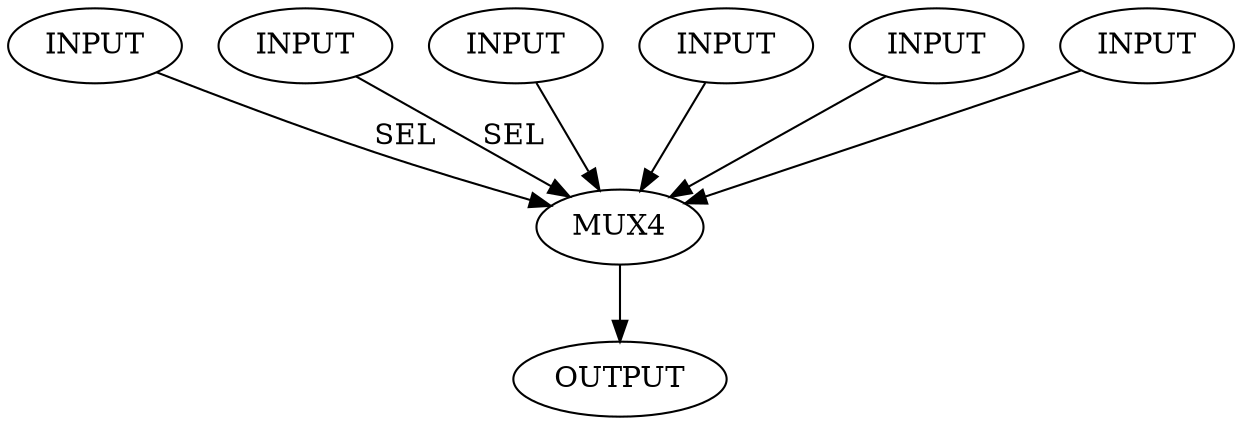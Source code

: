 digraph test {

I1 [label = "INPUT"];
I2 [label = "INPUT"];
I3 [label = "INPUT"];
I4 [label = "INPUT"];
I5 [label = "INPUT"];
I6 [label = "INPUT"];

OUT [label = "OUTPUT"];

MUX4 [label="MUX4"];
I1 -> MUX4[label="SEL"];  
I2 -> MUX4[label="SEL"];  
I3 -> MUX4; 
I4 -> MUX4; 
I5 -> MUX4; 
I6 -> MUX4; 

MUX4-> OUT;

}